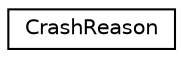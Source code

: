 digraph "Graphical Class Hierarchy"
{
 // LATEX_PDF_SIZE
  edge [fontname="Helvetica",fontsize="10",labelfontname="Helvetica",labelfontsize="10"];
  node [fontname="Helvetica",fontsize="10",shape=record];
  rankdir="LR";
  Node0 [label="CrashReason",height=0.2,width=0.4,color="black", fillcolor="white", style="filled",URL="$structgoogle_1_1logging__internal_1_1_crash_reason.html",tooltip=" "];
}

